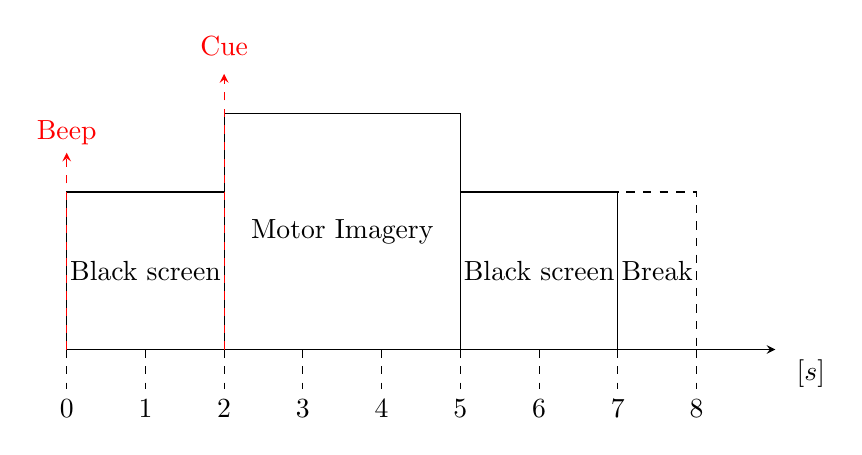 
\begin{tikzpicture}
\draw[draw=black] (0,0) rectangle ++(2,2) node[pos=.5] {Black screen};
\draw[draw=black] (2,0) rectangle ++(3,3) node[pos=.5] {Motor Imagery};
\draw[draw=black] (5,0) rectangle ++(2,2) node[pos=.5] {Black screen};
\draw[dashed,draw=black] (7,0) rectangle ++(1,2) node[pos=.5] {Break};

% \draw[draw=red] (2.5,-0.2) rectangle ++(2,1) node[pos=.5] {\textcolor{red}{\small{Analysis span}}};
% \draw[dashed,draw=red] (2.5,0) -- (2.5,-1) node[pos=1.5] {\textcolor{red}{$2.5$}};
% \draw[dashed,draw=red] (4.5,0) -- (4.5,-1) node[pos=1.5] {\textcolor{red}{$4.5$}};

\draw [-stealth](0,0) -- (9,0) node[below,pos=1.05] {$[s]$};

\draw[dashed,draw=black] (0,0) -- (0,-0.5) node[pos=1.5] {$0$};
\draw[dashed,draw=black] (1,0) -- (1,-0.5) node[pos=1.5] {$1$};
\draw[dashed,draw=black] (2,0) -- (2,-0.5) node[pos=1.5] {$2$};

\draw[-stealth,dashed,draw=red] (2,0) -- (2,3.5) node[pos=1.1] {\textcolor{red}{Cue}};

\draw[-stealth,dashed,draw=red] (0,0) -- (0,2.5) node[pos=1.1] {\textcolor{red}{Beep}};

\draw[dashed,draw=black] (3,0) -- (3,-0.5) node[pos=1.5] {$3$};
\draw[dashed,draw=black] (4,0) -- (4,-0.5) node[pos=1.5] {$4$};
\draw[dashed,draw=black] (5,0) -- (5,-0.5) node[pos=1.5] {$5$};
\draw[dashed,draw=black] (6,0) -- (6,-0.5) node[pos=1.5] {$6$};
\draw[dashed,draw=black] (7,0) -- (7,-0.5) node[pos=1.5] {$7$};
\draw[dashed,draw=black] (8,0) -- (8,-0.5) node[pos=1.5] {$8$};
\end{tikzpicture}